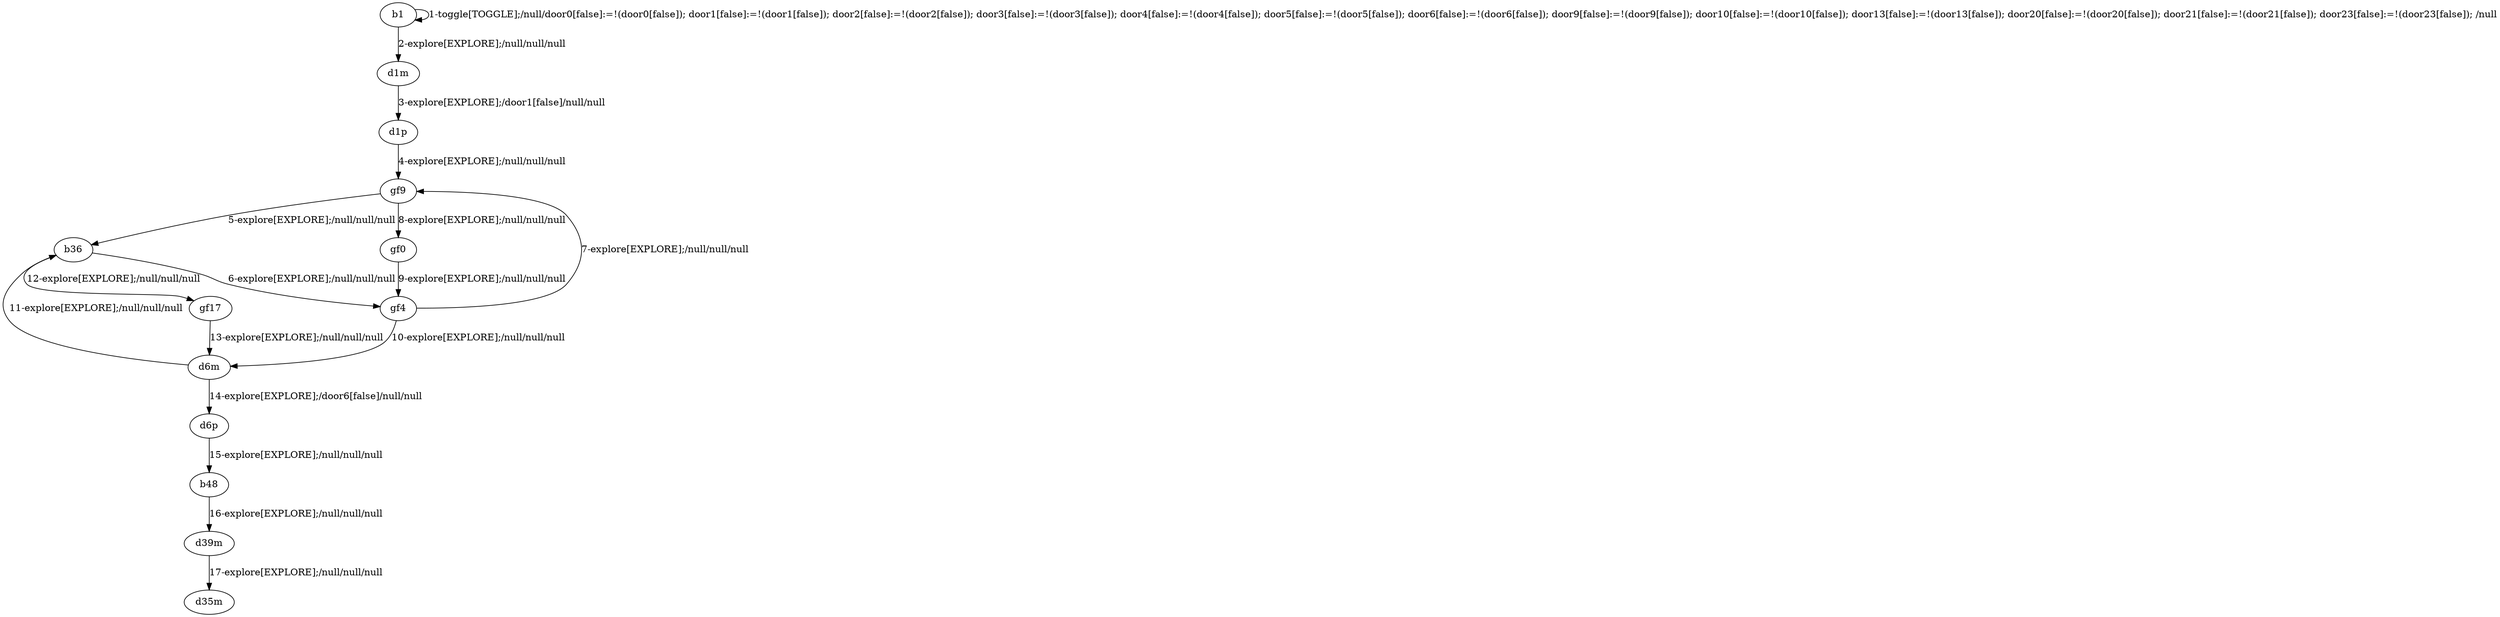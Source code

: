 # Total number of goals covered by this test: 1
# d39m --> d35m

digraph g {
"b1" -> "b1" [label = "1-toggle[TOGGLE];/null/door0[false]:=!(door0[false]); door1[false]:=!(door1[false]); door2[false]:=!(door2[false]); door3[false]:=!(door3[false]); door4[false]:=!(door4[false]); door5[false]:=!(door5[false]); door6[false]:=!(door6[false]); door9[false]:=!(door9[false]); door10[false]:=!(door10[false]); door13[false]:=!(door13[false]); door20[false]:=!(door20[false]); door21[false]:=!(door21[false]); door23[false]:=!(door23[false]); /null"];
"b1" -> "d1m" [label = "2-explore[EXPLORE];/null/null/null"];
"d1m" -> "d1p" [label = "3-explore[EXPLORE];/door1[false]/null/null"];
"d1p" -> "gf9" [label = "4-explore[EXPLORE];/null/null/null"];
"gf9" -> "b36" [label = "5-explore[EXPLORE];/null/null/null"];
"b36" -> "gf4" [label = "6-explore[EXPLORE];/null/null/null"];
"gf4" -> "gf9" [label = "7-explore[EXPLORE];/null/null/null"];
"gf9" -> "gf0" [label = "8-explore[EXPLORE];/null/null/null"];
"gf0" -> "gf4" [label = "9-explore[EXPLORE];/null/null/null"];
"gf4" -> "d6m" [label = "10-explore[EXPLORE];/null/null/null"];
"d6m" -> "b36" [label = "11-explore[EXPLORE];/null/null/null"];
"b36" -> "gf17" [label = "12-explore[EXPLORE];/null/null/null"];
"gf17" -> "d6m" [label = "13-explore[EXPLORE];/null/null/null"];
"d6m" -> "d6p" [label = "14-explore[EXPLORE];/door6[false]/null/null"];
"d6p" -> "b48" [label = "15-explore[EXPLORE];/null/null/null"];
"b48" -> "d39m" [label = "16-explore[EXPLORE];/null/null/null"];
"d39m" -> "d35m" [label = "17-explore[EXPLORE];/null/null/null"];
}